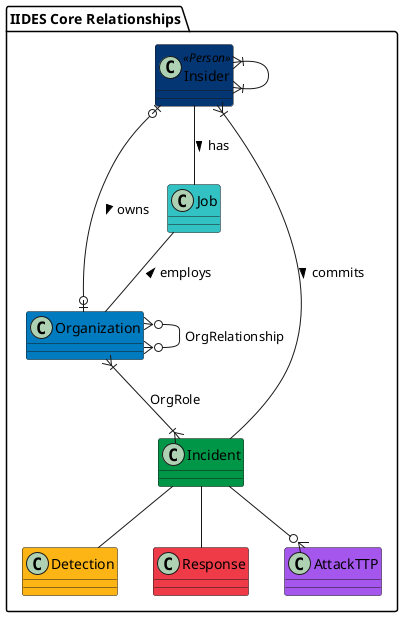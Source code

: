 @startuml IIDES_Core
package "IIDES Core Relationships" #FFF {

    class Insider <<Person>> #043673 {}
    class Organization #007BC0 {}
    class Incident #009647 {}
    class Job #33c2C4 {}
    class Detection #FDB515 {}
    class Response #EF3A47 {}
    class AttackTTP #A456ED {}

    Incident --|{ Insider : commits <
    Job -- Organization : employs <
    Insider -- Job : has >
    Organization }|--|{ Incident : OrgRole
    Organization }o--o{ Organization : OrgRelationship
    Insider |o--o| Organization : owns >
    Insider }|--|{ Insider
    Incident -- Detection
    Incident -- Response
    Incident --o{ AttackTTP
}
@enduml